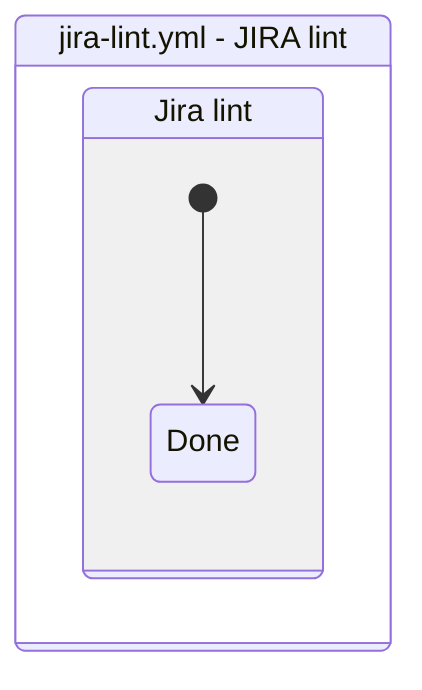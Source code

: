 stateDiagram-v2
    workflow : jira-lint.yml - JIRA lint
    state workflow {
        jira_lint: Jira lint
        state jira_lint {
            jira_lint_finish: Done
            [*] --> jira_lint_finish
        }
    }
